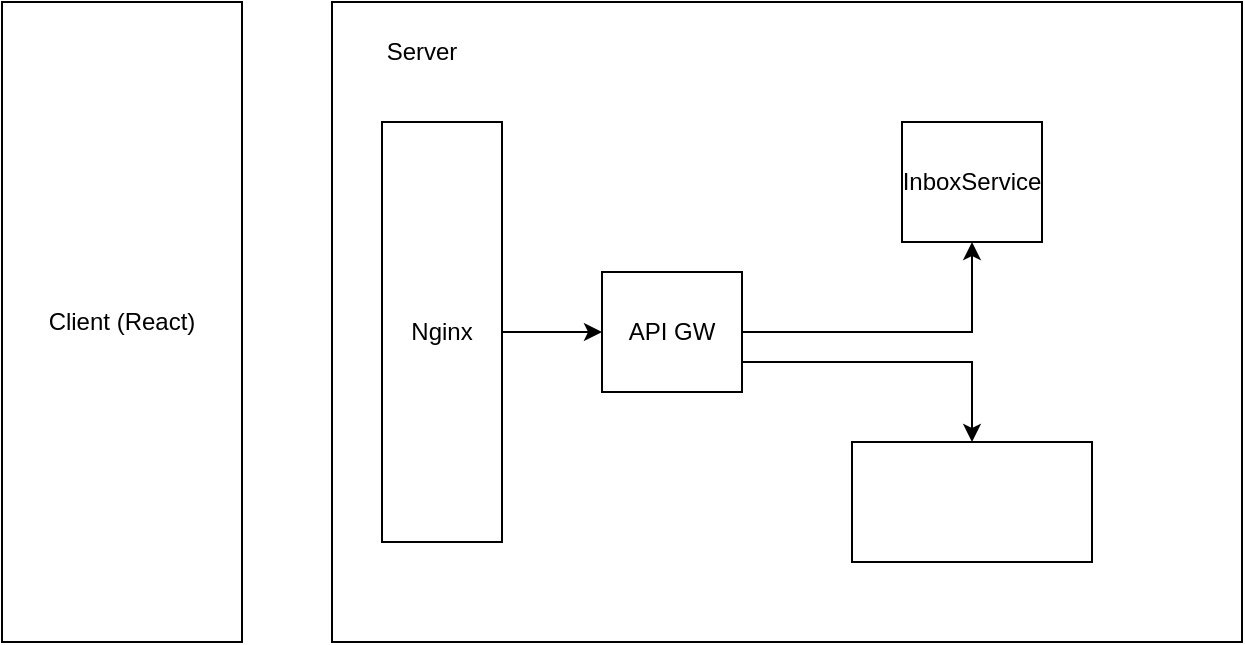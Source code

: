 <mxfile version="20.5.3" type="embed"><diagram id="tqFow2vuewwxAEt2m0S5" name="Page-1"><mxGraphModel dx="1314" dy="713" grid="1" gridSize="10" guides="1" tooltips="1" connect="1" arrows="1" fold="1" page="1" pageScale="1" pageWidth="850" pageHeight="1100" math="0" shadow="0"><root><mxCell id="0"/><mxCell id="1" parent="0"/><mxCell id="2" value="Client (React)" style="rounded=0;whiteSpace=wrap;html=1;" vertex="1" parent="1"><mxGeometry x="50" y="110" width="120" height="320" as="geometry"/></mxCell><mxCell id="3" value="" style="rounded=0;whiteSpace=wrap;html=1;" vertex="1" parent="1"><mxGeometry x="215" y="110" width="455" height="320" as="geometry"/></mxCell><mxCell id="6" value="Server" style="text;html=1;strokeColor=none;fillColor=none;align=center;verticalAlign=middle;whiteSpace=wrap;rounded=0;" vertex="1" parent="1"><mxGeometry x="230" y="120" width="60" height="30" as="geometry"/></mxCell><mxCell id="9" value="" style="edgeStyle=orthogonalEdgeStyle;rounded=0;orthogonalLoop=1;jettySize=auto;html=1;" edge="1" parent="1" source="7" target="8"><mxGeometry relative="1" as="geometry"/></mxCell><mxCell id="7" value="Nginx" style="rounded=0;whiteSpace=wrap;html=1;" vertex="1" parent="1"><mxGeometry x="240" y="170" width="60" height="210" as="geometry"/></mxCell><mxCell id="11" value="" style="edgeStyle=orthogonalEdgeStyle;rounded=0;orthogonalLoop=1;jettySize=auto;html=1;" edge="1" parent="1" source="8" target="10"><mxGeometry relative="1" as="geometry"/></mxCell><mxCell id="13" value="" style="edgeStyle=orthogonalEdgeStyle;rounded=0;orthogonalLoop=1;jettySize=auto;html=1;exitX=1;exitY=0.75;exitDx=0;exitDy=0;" edge="1" parent="1" source="8" target="12"><mxGeometry relative="1" as="geometry"/></mxCell><mxCell id="8" value="API GW" style="whiteSpace=wrap;html=1;rounded=0;" vertex="1" parent="1"><mxGeometry x="350" y="245" width="70" height="60" as="geometry"/></mxCell><mxCell id="10" value="InboxService" style="whiteSpace=wrap;html=1;rounded=0;" vertex="1" parent="1"><mxGeometry x="500" y="170" width="70" height="60" as="geometry"/></mxCell><mxCell id="12" value="" style="whiteSpace=wrap;html=1;rounded=0;" vertex="1" parent="1"><mxGeometry x="475" y="330" width="120" height="60" as="geometry"/></mxCell></root></mxGraphModel></diagram></mxfile>